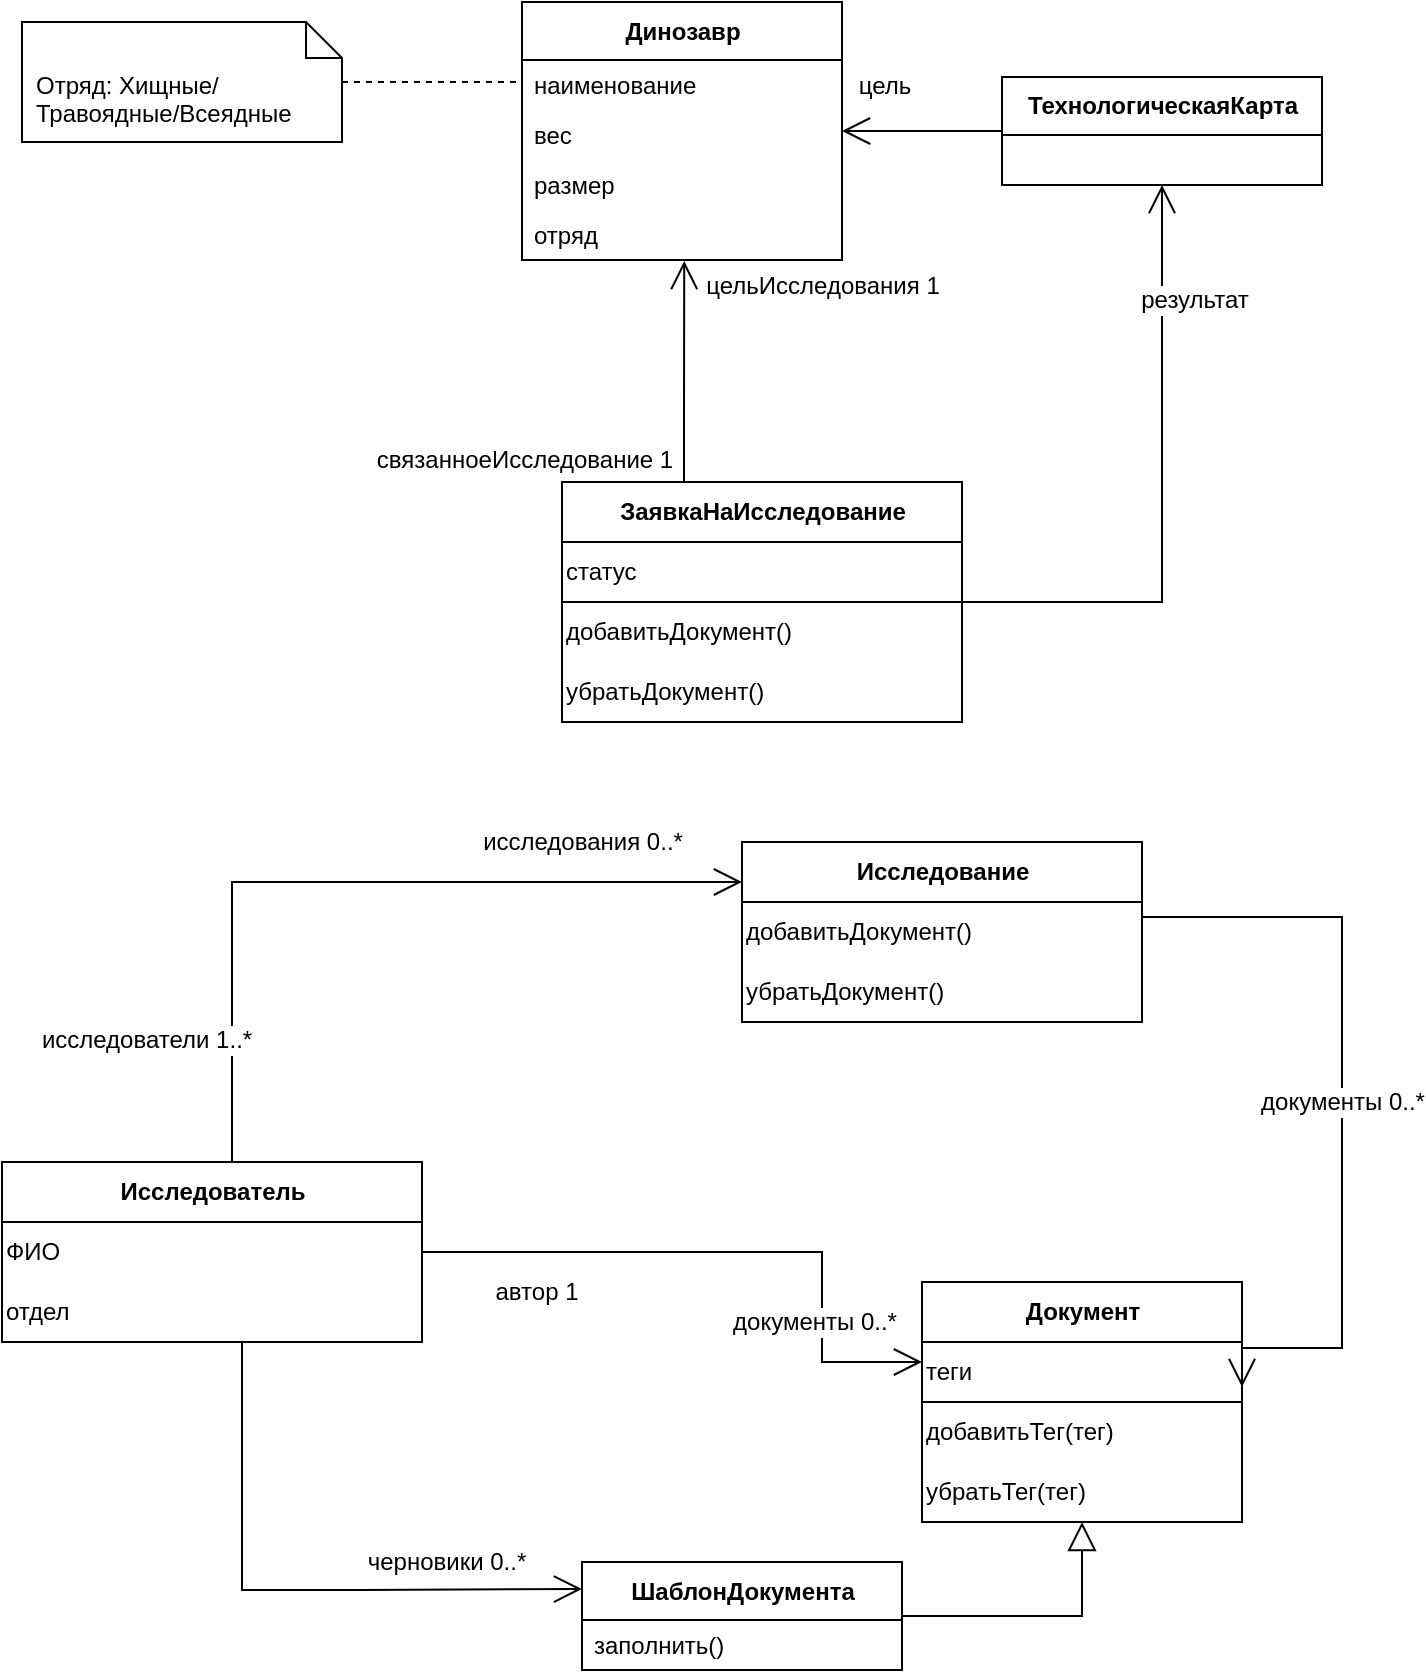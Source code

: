 <mxfile version="15.5.8" type="github">
  <diagram id="EWaqJKp26MO9iZfYcjwB" name="Page-1">
    <mxGraphModel dx="2912" dy="1122" grid="1" gridSize="10" guides="1" tooltips="1" connect="1" arrows="1" fold="1" page="1" pageScale="1" pageWidth="850" pageHeight="1100" math="0" shadow="0">
      <root>
        <mxCell id="0" />
        <mxCell id="1" parent="0" />
        <mxCell id="ahwJquBwF2kLYBhXCvtw-14" value="документы 0..*" style="edgeStyle=orthogonalEdgeStyle;rounded=0;orthogonalLoop=1;jettySize=auto;html=1;endArrow=open;endFill=0;endSize=12;fontSize=12;entryX=1;entryY=0.75;entryDx=0;entryDy=0;exitX=1;exitY=0.25;exitDx=0;exitDy=0;" parent="1" source="YJq7OgvBE_ijkdIadwrx-4" target="ahwJquBwF2kLYBhXCvtw-50" edge="1">
          <mxGeometry relative="1" as="geometry">
            <mxPoint x="-120" y="160" as="targetPoint" />
            <Array as="points">
              <mxPoint x="-50" y="668" />
              <mxPoint x="-50" y="883" />
            </Array>
          </mxGeometry>
        </mxCell>
        <mxCell id="ahwJquBwF2kLYBhXCvtw-74" style="edgeStyle=orthogonalEdgeStyle;rounded=0;orthogonalLoop=1;jettySize=auto;html=1;fontSize=12;endArrow=open;endFill=0;endSize=12;entryX=0.507;entryY=1.02;entryDx=0;entryDy=0;entryPerimeter=0;" parent="1" source="ahwJquBwF2kLYBhXCvtw-8" target="ahwJquBwF2kLYBhXCvtw-79" edge="1">
          <mxGeometry relative="1" as="geometry">
            <mxPoint x="-440" y="190" as="targetPoint" />
            <Array as="points">
              <mxPoint x="-379" y="420" />
              <mxPoint x="-379" y="420" />
            </Array>
          </mxGeometry>
        </mxCell>
        <mxCell id="ahwJquBwF2kLYBhXCvtw-75" value="цельИсследования 1" style="edgeLabel;html=1;align=center;verticalAlign=middle;resizable=0;points=[];fontSize=12;" parent="ahwJquBwF2kLYBhXCvtw-74" vertex="1" connectable="0">
          <mxGeometry x="0.643" y="-1" relative="1" as="geometry">
            <mxPoint x="68" y="-7" as="offset" />
          </mxGeometry>
        </mxCell>
        <mxCell id="ahwJquBwF2kLYBhXCvtw-76" value="связанноеИсследование 1" style="edgeLabel;html=1;align=center;verticalAlign=middle;resizable=0;points=[];fontSize=12;" parent="ahwJquBwF2kLYBhXCvtw-74" vertex="1" connectable="0">
          <mxGeometry x="-0.569" y="-2" relative="1" as="geometry">
            <mxPoint x="-82" y="13" as="offset" />
          </mxGeometry>
        </mxCell>
        <mxCell id="ahwJquBwF2kLYBhXCvtw-8" value="ЗаявкаНаИсследование" style="swimlane;fontStyle=1;align=center;verticalAlign=middle;childLayout=stackLayout;horizontal=1;startSize=30;horizontalStack=0;resizeParent=1;resizeParentMax=0;resizeLast=0;collapsible=0;marginBottom=0;html=1;" parent="1" vertex="1">
          <mxGeometry x="-440" y="450" width="200" height="120" as="geometry" />
        </mxCell>
        <mxCell id="ahwJquBwF2kLYBhXCvtw-21" value="статус" style="text;html=1;strokeColor=none;fillColor=none;align=left;verticalAlign=middle;whiteSpace=wrap;rounded=0;" parent="ahwJquBwF2kLYBhXCvtw-8" vertex="1">
          <mxGeometry y="30" width="200" height="30" as="geometry" />
        </mxCell>
        <mxCell id="ahwJquBwF2kLYBhXCvtw-22" value="" style="endArrow=none;html=1;rounded=0;endSize=12;exitX=0;exitY=0;exitDx=0;exitDy=0;entryX=1;entryY=0;entryDx=0;entryDy=0;" parent="ahwJquBwF2kLYBhXCvtw-8" source="ahwJquBwF2kLYBhXCvtw-20" target="ahwJquBwF2kLYBhXCvtw-20" edge="1">
          <mxGeometry width="50" height="50" relative="1" as="geometry">
            <mxPoint x="20" y="112.5" as="sourcePoint" />
            <mxPoint x="70" y="62.5" as="targetPoint" />
          </mxGeometry>
        </mxCell>
        <mxCell id="ahwJquBwF2kLYBhXCvtw-20" value="добавитьДокумент()" style="text;html=1;strokeColor=none;fillColor=none;align=left;verticalAlign=middle;whiteSpace=wrap;rounded=0;" parent="ahwJquBwF2kLYBhXCvtw-8" vertex="1">
          <mxGeometry y="60" width="200" height="30" as="geometry" />
        </mxCell>
        <mxCell id="ahwJquBwF2kLYBhXCvtw-25" value="убратьДокумент()" style="text;html=1;strokeColor=none;fillColor=none;align=left;verticalAlign=middle;whiteSpace=wrap;rounded=0;" parent="ahwJquBwF2kLYBhXCvtw-8" vertex="1">
          <mxGeometry y="90" width="200" height="30" as="geometry" />
        </mxCell>
        <mxCell id="ahwJquBwF2kLYBhXCvtw-61" style="edgeStyle=orthogonalEdgeStyle;rounded=0;orthogonalLoop=1;jettySize=auto;html=1;entryX=1;entryY=0.5;entryDx=0;entryDy=0;fontSize=12;endArrow=none;endFill=0;endSize=12;startArrow=open;startFill=0;startSize=12;" parent="1" source="ahwJquBwF2kLYBhXCvtw-12" target="ahwJquBwF2kLYBhXCvtw-51" edge="1">
          <mxGeometry relative="1" as="geometry">
            <Array as="points">
              <mxPoint x="-310" y="890" />
              <mxPoint x="-310" y="835" />
            </Array>
          </mxGeometry>
        </mxCell>
        <mxCell id="ahwJquBwF2kLYBhXCvtw-62" value="автор 1" style="edgeLabel;html=1;align=center;verticalAlign=middle;resizable=0;points=[];fontSize=12;" parent="ahwJquBwF2kLYBhXCvtw-61" vertex="1" connectable="0">
          <mxGeometry x="0.526" y="-1" relative="1" as="geometry">
            <mxPoint x="-16" y="21" as="offset" />
          </mxGeometry>
        </mxCell>
        <mxCell id="ahwJquBwF2kLYBhXCvtw-93" value="документы 0..*" style="edgeLabel;html=1;align=center;verticalAlign=middle;resizable=0;points=[];fontSize=12;" parent="ahwJquBwF2kLYBhXCvtw-61" vertex="1" connectable="0">
          <mxGeometry x="-0.819" y="-2" relative="1" as="geometry">
            <mxPoint x="-27" y="-18" as="offset" />
          </mxGeometry>
        </mxCell>
        <mxCell id="ahwJquBwF2kLYBhXCvtw-12" value="Документ" style="swimlane;fontStyle=1;align=center;verticalAlign=middle;childLayout=stackLayout;horizontal=1;startSize=30;horizontalStack=0;resizeParent=1;resizeParentMax=0;resizeLast=0;collapsible=0;marginBottom=0;html=1;" parent="1" vertex="1">
          <mxGeometry x="-260" y="850" width="160" height="120" as="geometry" />
        </mxCell>
        <mxCell id="ahwJquBwF2kLYBhXCvtw-50" value="теги" style="text;html=1;strokeColor=none;fillColor=none;align=left;verticalAlign=middle;whiteSpace=wrap;rounded=0;fontSize=12;" parent="ahwJquBwF2kLYBhXCvtw-12" vertex="1">
          <mxGeometry y="30" width="160" height="30" as="geometry" />
        </mxCell>
        <mxCell id="ahwJquBwF2kLYBhXCvtw-59" value="" style="endArrow=none;html=1;rounded=0;fontSize=12;endSize=12;exitX=0;exitY=1;exitDx=0;exitDy=0;entryX=1;entryY=0;entryDx=0;entryDy=0;" parent="ahwJquBwF2kLYBhXCvtw-12" source="ahwJquBwF2kLYBhXCvtw-50" target="ahwJquBwF2kLYBhXCvtw-58" edge="1">
          <mxGeometry width="50" height="50" relative="1" as="geometry">
            <mxPoint x="10" y="100" as="sourcePoint" />
            <mxPoint x="60" y="50" as="targetPoint" />
          </mxGeometry>
        </mxCell>
        <mxCell id="ahwJquBwF2kLYBhXCvtw-58" value="добавитьТег(тег)" style="text;html=1;strokeColor=none;fillColor=none;align=left;verticalAlign=middle;whiteSpace=wrap;rounded=0;fontSize=12;" parent="ahwJquBwF2kLYBhXCvtw-12" vertex="1">
          <mxGeometry y="60" width="160" height="30" as="geometry" />
        </mxCell>
        <mxCell id="ahwJquBwF2kLYBhXCvtw-60" value="убратьТег(тег)" style="text;html=1;strokeColor=none;fillColor=none;align=left;verticalAlign=middle;whiteSpace=wrap;rounded=0;fontSize=12;" parent="ahwJquBwF2kLYBhXCvtw-12" vertex="1">
          <mxGeometry y="90" width="160" height="30" as="geometry" />
        </mxCell>
        <mxCell id="ahwJquBwF2kLYBhXCvtw-56" value="исследования 0..*" style="edgeStyle=orthogonalEdgeStyle;rounded=0;orthogonalLoop=1;jettySize=auto;html=1;fontSize=12;endArrow=open;endFill=0;endSize=12;" parent="1" source="ahwJquBwF2kLYBhXCvtw-51" target="YJq7OgvBE_ijkdIadwrx-1" edge="1">
          <mxGeometry x="0.593" y="20" relative="1" as="geometry">
            <mxPoint x="-520" y="440" as="targetPoint" />
            <Array as="points">
              <mxPoint x="-605" y="650" />
            </Array>
            <mxPoint as="offset" />
          </mxGeometry>
        </mxCell>
        <mxCell id="ahwJquBwF2kLYBhXCvtw-57" value="исследователи 1..*" style="edgeLabel;html=1;align=center;verticalAlign=middle;resizable=0;points=[];fontSize=12;" parent="ahwJquBwF2kLYBhXCvtw-56" vertex="1" connectable="0">
          <mxGeometry x="-0.244" y="2" relative="1" as="geometry">
            <mxPoint x="-53" y="81" as="offset" />
          </mxGeometry>
        </mxCell>
        <mxCell id="ahwJquBwF2kLYBhXCvtw-96" style="edgeStyle=orthogonalEdgeStyle;rounded=0;orthogonalLoop=1;jettySize=auto;html=1;fontSize=12;startArrow=none;startFill=0;endArrow=open;endFill=0;endSize=12;entryX=0;entryY=0.25;entryDx=0;entryDy=0;" parent="1" source="ahwJquBwF2kLYBhXCvtw-51" target="ahwJquBwF2kLYBhXCvtw-69" edge="1">
          <mxGeometry relative="1" as="geometry">
            <Array as="points">
              <mxPoint x="-600" y="1004" />
              <mxPoint x="-540" y="1004" />
            </Array>
          </mxGeometry>
        </mxCell>
        <mxCell id="ahwJquBwF2kLYBhXCvtw-97" value="черновики 0..*" style="edgeLabel;html=1;align=center;verticalAlign=middle;resizable=0;points=[];fontSize=12;" parent="ahwJquBwF2kLYBhXCvtw-96" vertex="1" connectable="0">
          <mxGeometry x="0.904" y="2" relative="1" as="geometry">
            <mxPoint x="-54" y="-12" as="offset" />
          </mxGeometry>
        </mxCell>
        <mxCell id="ahwJquBwF2kLYBhXCvtw-51" value="Исследователь" style="swimlane;fontStyle=1;align=center;verticalAlign=middle;childLayout=stackLayout;horizontal=1;startSize=30;horizontalStack=0;resizeParent=1;resizeParentMax=0;resizeLast=0;collapsible=0;marginBottom=0;html=1;" parent="1" vertex="1">
          <mxGeometry x="-720" y="790" width="210" height="90" as="geometry" />
        </mxCell>
        <mxCell id="ahwJquBwF2kLYBhXCvtw-53" value="" style="endArrow=none;html=1;rounded=0;endSize=12;exitX=0;exitY=0;exitDx=0;exitDy=0;entryX=1;entryY=0;entryDx=0;entryDy=0;" parent="ahwJquBwF2kLYBhXCvtw-51" edge="1">
          <mxGeometry width="50" height="50" relative="1" as="geometry">
            <mxPoint y="30" as="sourcePoint" />
            <mxPoint x="210" y="30" as="targetPoint" />
          </mxGeometry>
        </mxCell>
        <mxCell id="ahwJquBwF2kLYBhXCvtw-91" value="ФИО" style="text;html=1;strokeColor=none;fillColor=none;align=left;verticalAlign=middle;whiteSpace=wrap;rounded=0;fontSize=12;" parent="ahwJquBwF2kLYBhXCvtw-51" vertex="1">
          <mxGeometry y="30" width="210" height="30" as="geometry" />
        </mxCell>
        <mxCell id="ahwJquBwF2kLYBhXCvtw-92" value="отдел" style="text;html=1;strokeColor=none;fillColor=none;align=left;verticalAlign=middle;whiteSpace=wrap;rounded=0;fontSize=12;" parent="ahwJquBwF2kLYBhXCvtw-51" vertex="1">
          <mxGeometry y="60" width="210" height="30" as="geometry" />
        </mxCell>
        <mxCell id="ahwJquBwF2kLYBhXCvtw-95" style="edgeStyle=orthogonalEdgeStyle;rounded=0;orthogonalLoop=1;jettySize=auto;html=1;fontSize=12;startArrow=none;startFill=0;endArrow=block;endFill=0;endSize=12;" parent="1" source="ahwJquBwF2kLYBhXCvtw-69" target="ahwJquBwF2kLYBhXCvtw-12" edge="1">
          <mxGeometry relative="1" as="geometry" />
        </mxCell>
        <mxCell id="ahwJquBwF2kLYBhXCvtw-69" value="ШаблонДокумента" style="swimlane;fontStyle=1;align=center;verticalAlign=middle;childLayout=stackLayout;horizontal=1;startSize=29;horizontalStack=0;resizeParent=1;resizeParentMax=0;resizeLast=0;collapsible=0;marginBottom=0;html=1;fontSize=12;" parent="1" vertex="1">
          <mxGeometry x="-430" y="990" width="160" height="54" as="geometry" />
        </mxCell>
        <mxCell id="ahwJquBwF2kLYBhXCvtw-71" value="заполнить()" style="text;html=1;strokeColor=none;fillColor=none;align=left;verticalAlign=middle;spacingLeft=4;spacingRight=4;overflow=hidden;rotatable=0;points=[[0,0.5],[1,0.5]];portConstraint=eastwest;fontSize=12;" parent="ahwJquBwF2kLYBhXCvtw-69" vertex="1">
          <mxGeometry y="29" width="160" height="25" as="geometry" />
        </mxCell>
        <mxCell id="ahwJquBwF2kLYBhXCvtw-72" value="Динозавр" style="swimlane;fontStyle=1;align=center;verticalAlign=middle;childLayout=stackLayout;horizontal=1;startSize=29;horizontalStack=0;resizeParent=1;resizeParentMax=0;resizeLast=0;collapsible=0;marginBottom=0;html=1;fontSize=12;" parent="1" vertex="1">
          <mxGeometry x="-460" y="210" width="160" height="129" as="geometry" />
        </mxCell>
        <mxCell id="ahwJquBwF2kLYBhXCvtw-73" value="наименование" style="text;html=1;strokeColor=none;fillColor=none;align=left;verticalAlign=middle;spacingLeft=4;spacingRight=4;overflow=hidden;rotatable=0;points=[[0,0.5],[1,0.5]];portConstraint=eastwest;fontSize=12;" parent="ahwJquBwF2kLYBhXCvtw-72" vertex="1">
          <mxGeometry y="29" width="160" height="25" as="geometry" />
        </mxCell>
        <mxCell id="ahwJquBwF2kLYBhXCvtw-77" value="вес" style="text;html=1;strokeColor=none;fillColor=none;align=left;verticalAlign=middle;spacingLeft=4;spacingRight=4;overflow=hidden;rotatable=0;points=[[0,0.5],[1,0.5]];portConstraint=eastwest;fontSize=12;" parent="ahwJquBwF2kLYBhXCvtw-72" vertex="1">
          <mxGeometry y="54" width="160" height="25" as="geometry" />
        </mxCell>
        <mxCell id="ahwJquBwF2kLYBhXCvtw-78" value="размер" style="text;html=1;strokeColor=none;fillColor=none;align=left;verticalAlign=middle;spacingLeft=4;spacingRight=4;overflow=hidden;rotatable=0;points=[[0,0.5],[1,0.5]];portConstraint=eastwest;fontSize=12;" parent="ahwJquBwF2kLYBhXCvtw-72" vertex="1">
          <mxGeometry y="79" width="160" height="25" as="geometry" />
        </mxCell>
        <mxCell id="ahwJquBwF2kLYBhXCvtw-79" value="отряд" style="text;html=1;strokeColor=none;fillColor=none;align=left;verticalAlign=middle;spacingLeft=4;spacingRight=4;overflow=hidden;rotatable=0;points=[[0,0.5],[1,0.5]];portConstraint=eastwest;fontSize=12;" parent="ahwJquBwF2kLYBhXCvtw-72" vertex="1">
          <mxGeometry y="104" width="160" height="25" as="geometry" />
        </mxCell>
        <mxCell id="ahwJquBwF2kLYBhXCvtw-82" style="edgeStyle=orthogonalEdgeStyle;rounded=0;orthogonalLoop=1;jettySize=auto;html=1;fontSize=12;endArrow=none;endFill=0;endSize=12;dashed=1;" parent="1" source="ahwJquBwF2kLYBhXCvtw-80" target="ahwJquBwF2kLYBhXCvtw-72" edge="1">
          <mxGeometry relative="1" as="geometry">
            <Array as="points">
              <mxPoint x="-340" y="255" />
            </Array>
          </mxGeometry>
        </mxCell>
        <mxCell id="ahwJquBwF2kLYBhXCvtw-80" value="Отряд: Хищные/Травоядные/Всеядные" style="shape=note2;boundedLbl=1;whiteSpace=wrap;html=1;size=18;verticalAlign=top;align=left;spacingLeft=5;fontSize=12;" parent="1" vertex="1">
          <mxGeometry x="-710" y="220" width="160" height="60" as="geometry" />
        </mxCell>
        <mxCell id="ahwJquBwF2kLYBhXCvtw-86" style="edgeStyle=orthogonalEdgeStyle;rounded=0;orthogonalLoop=1;jettySize=auto;html=1;fontSize=12;endArrow=open;endFill=0;endSize=12;" parent="1" source="ahwJquBwF2kLYBhXCvtw-84" target="ahwJquBwF2kLYBhXCvtw-72" edge="1">
          <mxGeometry relative="1" as="geometry" />
        </mxCell>
        <mxCell id="ahwJquBwF2kLYBhXCvtw-89" value="цель" style="edgeLabel;html=1;align=center;verticalAlign=middle;resizable=0;points=[];fontSize=12;" parent="ahwJquBwF2kLYBhXCvtw-86" vertex="1" connectable="0">
          <mxGeometry x="0.568" y="-2" relative="1" as="geometry">
            <mxPoint x="3" y="-21" as="offset" />
          </mxGeometry>
        </mxCell>
        <mxCell id="ahwJquBwF2kLYBhXCvtw-88" style="edgeStyle=orthogonalEdgeStyle;rounded=0;orthogonalLoop=1;jettySize=auto;html=1;fontSize=12;endArrow=none;endFill=0;endSize=12;startArrow=open;startFill=0;startSize=12;" parent="1" source="ahwJquBwF2kLYBhXCvtw-84" target="ahwJquBwF2kLYBhXCvtw-8" edge="1">
          <mxGeometry relative="1" as="geometry">
            <Array as="points">
              <mxPoint x="-140" y="510" />
            </Array>
          </mxGeometry>
        </mxCell>
        <mxCell id="ahwJquBwF2kLYBhXCvtw-90" value="результат" style="edgeLabel;html=1;align=center;verticalAlign=middle;resizable=0;points=[];fontSize=12;" parent="ahwJquBwF2kLYBhXCvtw-88" vertex="1" connectable="0">
          <mxGeometry x="-0.706" y="-1" relative="1" as="geometry">
            <mxPoint x="17" y="12" as="offset" />
          </mxGeometry>
        </mxCell>
        <mxCell id="ahwJquBwF2kLYBhXCvtw-84" value="ТехнологическаяКарта" style="swimlane;fontStyle=1;align=center;verticalAlign=middle;childLayout=stackLayout;horizontal=1;startSize=29;horizontalStack=0;resizeParent=1;resizeParentMax=0;resizeLast=0;collapsible=0;marginBottom=0;html=1;fontSize=12;" parent="1" vertex="1">
          <mxGeometry x="-220" y="247.5" width="160" height="54" as="geometry" />
        </mxCell>
        <mxCell id="YJq7OgvBE_ijkdIadwrx-1" value="Исследование" style="swimlane;fontStyle=1;align=center;verticalAlign=middle;childLayout=stackLayout;horizontal=1;startSize=30;horizontalStack=0;resizeParent=1;resizeParentMax=0;resizeLast=0;collapsible=0;marginBottom=0;html=1;" vertex="1" parent="1">
          <mxGeometry x="-350" y="630" width="200" height="90" as="geometry" />
        </mxCell>
        <mxCell id="YJq7OgvBE_ijkdIadwrx-3" value="" style="endArrow=none;html=1;rounded=0;endSize=12;exitX=0;exitY=0;exitDx=0;exitDy=0;entryX=1;entryY=0;entryDx=0;entryDy=0;" edge="1" parent="YJq7OgvBE_ijkdIadwrx-1" source="YJq7OgvBE_ijkdIadwrx-4" target="YJq7OgvBE_ijkdIadwrx-4">
          <mxGeometry width="50" height="50" relative="1" as="geometry">
            <mxPoint x="20" y="112.5" as="sourcePoint" />
            <mxPoint x="70" y="62.5" as="targetPoint" />
          </mxGeometry>
        </mxCell>
        <mxCell id="YJq7OgvBE_ijkdIadwrx-4" value="добавитьДокумент()" style="text;html=1;strokeColor=none;fillColor=none;align=left;verticalAlign=middle;whiteSpace=wrap;rounded=0;" vertex="1" parent="YJq7OgvBE_ijkdIadwrx-1">
          <mxGeometry y="30" width="200" height="30" as="geometry" />
        </mxCell>
        <mxCell id="YJq7OgvBE_ijkdIadwrx-5" value="убратьДокумент()" style="text;html=1;strokeColor=none;fillColor=none;align=left;verticalAlign=middle;whiteSpace=wrap;rounded=0;" vertex="1" parent="YJq7OgvBE_ijkdIadwrx-1">
          <mxGeometry y="60" width="200" height="30" as="geometry" />
        </mxCell>
      </root>
    </mxGraphModel>
  </diagram>
</mxfile>
